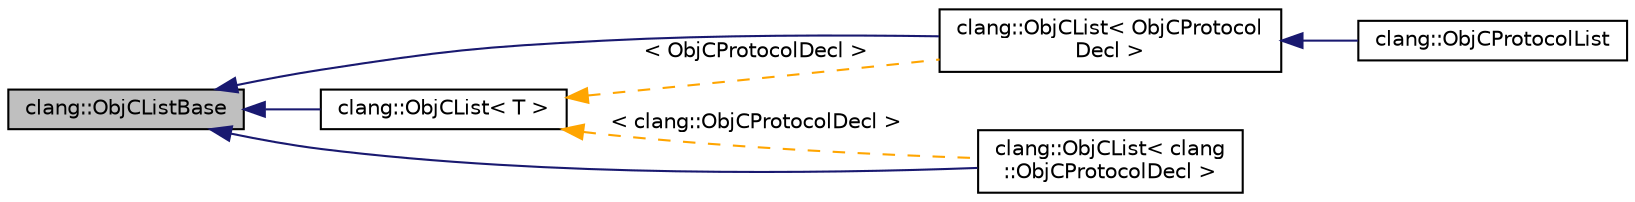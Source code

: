 digraph "clang::ObjCListBase"
{
 // LATEX_PDF_SIZE
  bgcolor="transparent";
  edge [fontname="Helvetica",fontsize="10",labelfontname="Helvetica",labelfontsize="10"];
  node [fontname="Helvetica",fontsize="10",shape=record];
  rankdir="LR";
  Node1 [label="clang::ObjCListBase",height=0.2,width=0.4,color="black", fillcolor="grey75", style="filled", fontcolor="black",tooltip=" "];
  Node1 -> Node2 [dir="back",color="midnightblue",fontsize="10",style="solid",fontname="Helvetica"];
  Node2 [label="clang::ObjCList\< T \>",height=0.2,width=0.4,color="black",URL="$classclang_1_1ObjCList.html",tooltip="ObjCList - This is a simple template class used to hold various lists of decls etc,..."];
  Node2 -> Node3 [dir="back",color="orange",fontsize="10",style="dashed",label=" \< ObjCProtocolDecl \>" ,fontname="Helvetica"];
  Node3 [label="clang::ObjCList\< ObjCProtocol\lDecl \>",height=0.2,width=0.4,color="black",URL="$classclang_1_1ObjCList.html",tooltip=" "];
  Node3 -> Node4 [dir="back",color="midnightblue",fontsize="10",style="solid",fontname="Helvetica"];
  Node4 [label="clang::ObjCProtocolList",height=0.2,width=0.4,color="black",URL="$classclang_1_1ObjCProtocolList.html",tooltip="A list of Objective-C protocols, along with the source locations at which they were referenced."];
  Node2 -> Node5 [dir="back",color="orange",fontsize="10",style="dashed",label=" \< clang::ObjCProtocolDecl \>" ,fontname="Helvetica"];
  Node5 [label="clang::ObjCList\< clang\l::ObjCProtocolDecl \>",height=0.2,width=0.4,color="black",URL="$classclang_1_1ObjCList.html",tooltip=" "];
  Node1 -> Node5 [dir="back",color="midnightblue",fontsize="10",style="solid",fontname="Helvetica"];
  Node1 -> Node3 [dir="back",color="midnightblue",fontsize="10",style="solid",fontname="Helvetica"];
}
